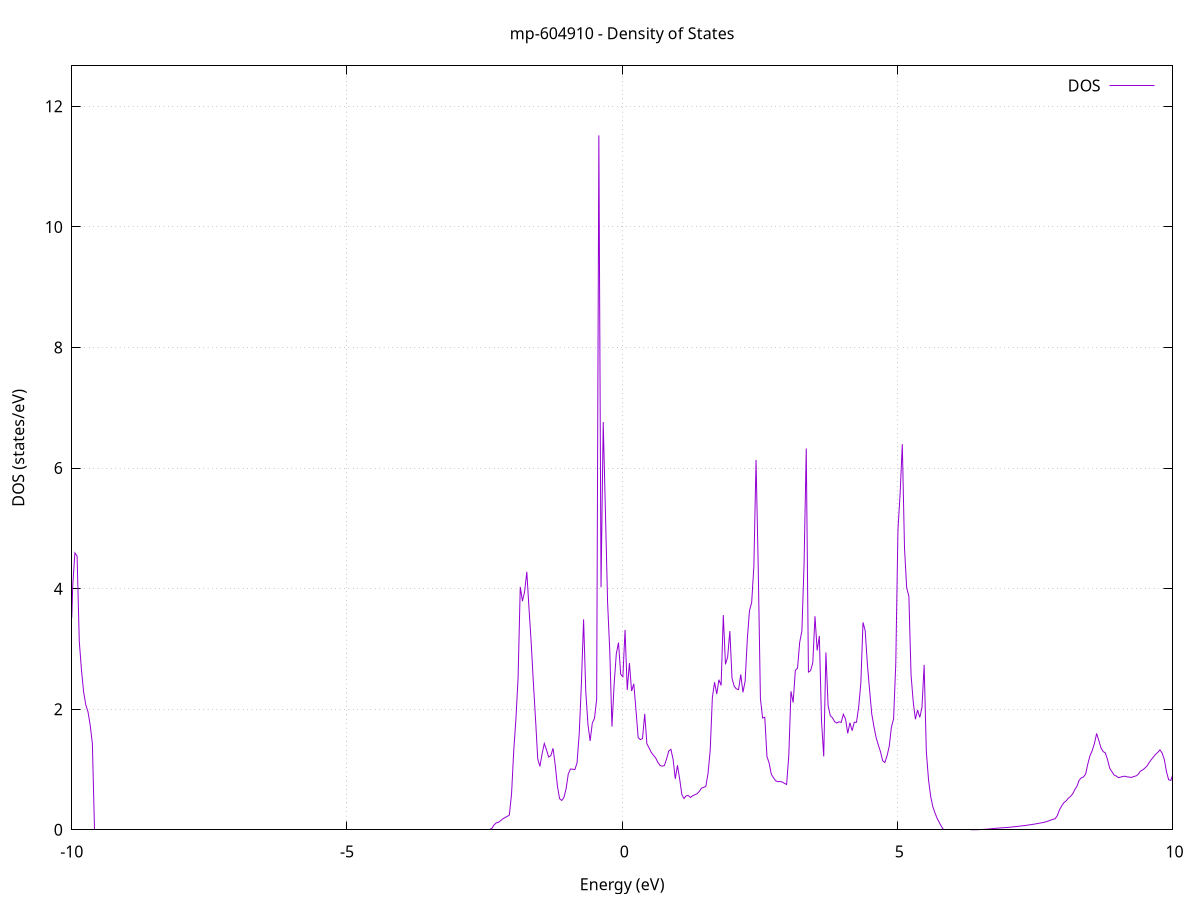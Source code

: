 set title 'mp-604910 - Density of States'
set xlabel 'Energy (eV)'
set ylabel 'DOS (states/eV)'
set grid
set xrange [-10:10]
set yrange [0:12.671]
set xzeroaxis lt -1
set terminal png size 800,600
set output 'mp-604910_dos_gnuplot.png'
plot '-' using 1:2 with lines title 'DOS'
-48.223100 0.000000
-48.183400 0.000000
-48.143800 0.000000
-48.104100 0.000000
-48.064400 0.000000
-48.024800 0.000000
-47.985100 0.000000
-47.945400 0.000000
-47.905800 0.000000
-47.866100 0.000000
-47.826400 0.000000
-47.786800 0.000000
-47.747100 0.000000
-47.707400 0.000000
-47.667800 0.000000
-47.628100 0.000000
-47.588400 0.000000
-47.548700 0.000000
-47.509100 0.000000
-47.469400 0.000000
-47.429700 0.000000
-47.390100 0.000000
-47.350400 0.000000
-47.310700 0.000000
-47.271100 0.000000
-47.231400 0.000000
-47.191700 0.000000
-47.152100 0.000000
-47.112400 0.000000
-47.072700 0.000000
-47.033100 0.000000
-46.993400 0.000000
-46.953700 0.000000
-46.914100 0.000000
-46.874400 0.000000
-46.834700 0.000000
-46.795100 0.000000
-46.755400 0.000000
-46.715700 0.000000
-46.676100 0.000000
-46.636400 0.000000
-46.596700 0.000000
-46.557000 0.000000
-46.517400 0.000000
-46.477700 0.000000
-46.438000 0.000000
-46.398400 0.000000
-46.358700 0.000000
-46.319000 0.000000
-46.279400 0.000000
-46.239700 0.000000
-46.200000 0.000000
-46.160400 0.000000
-46.120700 0.000000
-46.081000 0.000000
-46.041400 0.000000
-46.001700 0.000000
-45.962000 0.000000
-45.922400 0.000000
-45.882700 0.000000
-45.843000 0.000000
-45.803400 0.000000
-45.763700 0.000000
-45.724000 0.000000
-45.684400 0.000000
-45.644700 0.000000
-45.605000 0.000000
-45.565300 0.000000
-45.525700 0.000000
-45.486000 0.000000
-45.446300 0.000000
-45.406700 0.000000
-45.367000 0.000000
-45.327300 0.000000
-45.287700 0.000000
-45.248000 0.000000
-45.208300 0.000000
-45.168700 0.000000
-45.129000 0.000000
-45.089300 0.000000
-45.049700 0.000000
-45.010000 0.000000
-44.970300 0.000000
-44.930700 0.000000
-44.891000 0.000000
-44.851300 0.000000
-44.811700 0.000000
-44.772000 0.000000
-44.732300 0.000000
-44.692600 0.000000
-44.653000 0.000000
-44.613300 7.816900
-44.573600 25.168100
-44.534000 10.571300
-44.494300 9.094300
-44.454600 5.460900
-44.415000 32.040400
-44.375300 46.425600
-44.335600 12.671300
-44.296000 17.387600
-44.256300 0.000000
-44.216600 0.000000
-44.177000 0.000000
-44.137300 0.000000
-44.097600 0.000000
-44.058000 0.000000
-44.018300 0.000000
-43.978600 0.000000
-43.939000 0.000000
-43.899300 0.000000
-43.859600 0.000000
-43.820000 0.000000
-43.780300 0.000000
-43.740600 0.000000
-43.700900 0.000000
-43.661300 0.000000
-43.621600 0.000000
-43.581900 0.000000
-43.542300 0.000000
-43.502600 0.000000
-43.462900 0.000000
-43.423300 0.000000
-43.383600 0.000000
-43.343900 0.000000
-43.304300 0.000000
-43.264600 0.000000
-43.224900 0.000000
-43.185300 0.000000
-43.145600 0.000000
-43.105900 0.000000
-43.066300 0.000000
-43.026600 0.000000
-42.986900 0.000000
-42.947300 0.000000
-42.907600 0.000000
-42.867900 0.000000
-42.828300 0.000000
-42.788600 0.000000
-42.748900 0.000000
-42.709200 0.000000
-42.669600 0.000000
-42.629900 0.000000
-42.590200 0.000000
-42.550600 0.000000
-42.510900 0.000000
-42.471200 0.000000
-42.431600 0.000000
-42.391900 0.000000
-42.352200 0.000000
-42.312600 0.000000
-42.272900 0.000000
-42.233200 0.000000
-42.193600 0.000000
-42.153900 0.000000
-42.114200 0.000000
-42.074600 0.000000
-42.034900 0.000000
-41.995200 0.000000
-41.955600 0.000000
-41.915900 0.000000
-41.876200 0.000000
-41.836600 0.000000
-41.796900 0.000000
-41.757200 0.000000
-41.717500 0.000000
-41.677900 0.000000
-41.638200 0.000000
-41.598500 0.000000
-41.558900 0.000000
-41.519200 0.000000
-41.479500 0.000000
-41.439900 0.000000
-41.400200 0.000000
-41.360500 0.000000
-41.320900 0.000000
-41.281200 0.000000
-41.241500 0.000000
-41.201900 0.000000
-41.162200 0.000000
-41.122500 0.000000
-41.082900 0.000000
-41.043200 0.000000
-41.003500 0.000000
-40.963900 0.000000
-40.924200 0.000000
-40.884500 0.000000
-40.844800 0.000000
-40.805200 0.000000
-40.765500 0.000000
-40.725800 0.000000
-40.686200 0.000000
-40.646500 0.000000
-40.606800 0.000000
-40.567200 0.000000
-40.527500 0.000000
-40.487800 0.000000
-40.448200 0.000000
-40.408500 0.000000
-40.368800 0.000000
-40.329200 0.000000
-40.289500 0.000000
-40.249800 0.000000
-40.210200 0.000000
-40.170500 0.000000
-40.130800 0.000000
-40.091200 0.000000
-40.051500 0.000000
-40.011800 0.000000
-39.972200 0.000000
-39.932500 0.000000
-39.892800 0.000000
-39.853100 0.000000
-39.813500 0.000000
-39.773800 0.000000
-39.734100 0.000000
-39.694500 0.000000
-39.654800 0.000000
-39.615100 0.000000
-39.575500 0.000000
-39.535800 0.000000
-39.496100 0.000000
-39.456500 0.000000
-39.416800 0.000000
-39.377100 0.000000
-39.337500 0.000000
-39.297800 0.000000
-39.258100 0.000000
-39.218500 0.000000
-39.178800 0.000000
-39.139100 0.000000
-39.099500 0.000000
-39.059800 0.000000
-39.020100 0.000000
-38.980500 0.000000
-38.940800 0.000000
-38.901100 0.000000
-38.861400 0.000000
-38.821800 0.000000
-38.782100 0.000000
-38.742400 0.000000
-38.702800 0.000000
-38.663100 0.000000
-38.623400 0.000000
-38.583800 0.000000
-38.544100 0.000000
-38.504400 0.000000
-38.464800 0.000000
-38.425100 0.000000
-38.385400 0.000000
-38.345800 0.000000
-38.306100 0.000000
-38.266400 0.000000
-38.226800 0.000000
-38.187100 0.000000
-38.147400 0.000000
-38.107800 0.000000
-38.068100 0.000000
-38.028400 0.000000
-37.988800 0.000000
-37.949100 0.000000
-37.909400 0.000000
-37.869700 0.000000
-37.830100 0.000000
-37.790400 0.000000
-37.750700 0.000000
-37.711100 0.000000
-37.671400 0.000000
-37.631700 0.000000
-37.592100 0.000000
-37.552400 0.000000
-37.512700 0.000000
-37.473100 0.000000
-37.433400 0.000000
-37.393700 0.000000
-37.354100 0.000000
-37.314400 0.000000
-37.274700 0.000000
-37.235100 0.000000
-37.195400 0.000000
-37.155700 0.000000
-37.116100 0.000000
-37.076400 0.000000
-37.036700 0.000000
-36.997000 0.000000
-36.957400 0.000000
-36.917700 0.000000
-36.878000 0.000000
-36.838400 0.000000
-36.798700 0.000000
-36.759000 0.000000
-36.719400 0.000000
-36.679700 0.000000
-36.640000 0.000000
-36.600400 0.000000
-36.560700 0.000000
-36.521000 0.000000
-36.481400 0.000000
-36.441700 0.000000
-36.402000 0.000000
-36.362400 0.000000
-36.322700 0.000000
-36.283000 0.000000
-36.243400 0.000000
-36.203700 0.000000
-36.164000 0.000000
-36.124400 0.000000
-36.084700 0.000000
-36.045000 0.000000
-36.005300 0.000000
-35.965700 0.000000
-35.926000 0.000000
-35.886300 0.000000
-35.846700 0.000000
-35.807000 0.000000
-35.767300 0.000000
-35.727700 0.000000
-35.688000 0.000000
-35.648300 0.000000
-35.608700 0.000000
-35.569000 0.000000
-35.529300 0.000000
-35.489700 0.000000
-35.450000 0.000000
-35.410300 0.000000
-35.370700 0.000000
-35.331000 0.000000
-35.291300 0.000000
-35.251700 0.000000
-35.212000 0.000000
-35.172300 0.000000
-35.132700 0.000000
-35.093000 0.000000
-35.053300 0.000000
-35.013600 0.000000
-34.974000 0.000000
-34.934300 0.000000
-34.894600 0.000000
-34.855000 0.000000
-34.815300 0.000000
-34.775600 0.000000
-34.736000 0.000000
-34.696300 0.000000
-34.656600 0.000000
-34.617000 0.000000
-34.577300 0.000000
-34.537600 0.000000
-34.498000 0.000000
-34.458300 0.000000
-34.418600 0.000000
-34.379000 0.000000
-34.339300 0.000000
-34.299600 0.000000
-34.260000 0.000000
-34.220300 0.000000
-34.180600 0.000000
-34.141000 0.000000
-34.101300 0.000000
-34.061600 0.000000
-34.021900 0.000000
-33.982300 0.000000
-33.942600 0.000000
-33.902900 0.000000
-33.863300 0.000000
-33.823600 0.000000
-33.783900 0.000000
-33.744300 0.000000
-33.704600 0.000000
-33.664900 0.000000
-33.625300 0.000000
-33.585600 0.000000
-33.545900 0.000000
-33.506300 0.000000
-33.466600 0.000000
-33.426900 0.000000
-33.387300 0.000000
-33.347600 0.000000
-33.307900 0.000000
-33.268300 0.000000
-33.228600 0.000000
-33.188900 0.000000
-33.149300 0.000000
-33.109600 0.000000
-33.069900 0.000000
-33.030200 0.000000
-32.990600 0.000000
-32.950900 0.000000
-32.911200 0.000000
-32.871600 0.000000
-32.831900 0.000000
-32.792200 0.000000
-32.752600 0.000000
-32.712900 0.000000
-32.673200 0.000000
-32.633600 0.000000
-32.593900 0.000000
-32.554200 0.000000
-32.514600 0.000000
-32.474900 0.000000
-32.435200 0.000000
-32.395600 0.000000
-32.355900 0.000000
-32.316200 0.000000
-32.276600 0.000000
-32.236900 0.000000
-32.197200 0.000000
-32.157500 0.000000
-32.117900 0.000000
-32.078200 0.000000
-32.038500 0.000000
-31.998900 0.000000
-31.959200 0.000000
-31.919500 0.000000
-31.879900 0.000000
-31.840200 0.000000
-31.800500 0.000000
-31.760900 0.000000
-31.721200 0.000000
-31.681500 0.000000
-31.641900 0.000000
-31.602200 0.000000
-31.562500 0.000000
-31.522900 0.000000
-31.483200 0.000000
-31.443500 0.000000
-31.403900 0.000000
-31.364200 0.000000
-31.324500 0.000000
-31.284900 0.000000
-31.245200 0.000000
-31.205500 0.000000
-31.165800 0.000000
-31.126200 0.000000
-31.086500 0.000000
-31.046800 0.000000
-31.007200 0.000000
-30.967500 0.000000
-30.927800 0.000000
-30.888200 0.000000
-30.848500 0.000000
-30.808800 0.000000
-30.769200 0.000000
-30.729500 0.000000
-30.689800 0.000000
-30.650200 0.000000
-30.610500 0.000000
-30.570800 0.000000
-30.531200 0.000000
-30.491500 0.000000
-30.451800 0.000000
-30.412200 0.000000
-30.372500 0.000000
-30.332800 0.000000
-30.293200 0.000000
-30.253500 0.000000
-30.213800 0.000000
-30.174100 0.000000
-30.134500 0.000000
-30.094800 0.000000
-30.055100 0.000000
-30.015500 0.000000
-29.975800 0.000000
-29.936100 0.000000
-29.896500 0.000000
-29.856800 0.000000
-29.817100 0.000000
-29.777500 0.000000
-29.737800 0.000000
-29.698100 0.000000
-29.658500 0.000000
-29.618800 0.000000
-29.579100 0.000000
-29.539500 0.000000
-29.499800 0.000000
-29.460100 0.000000
-29.420500 0.000000
-29.380800 0.000000
-29.341100 0.000000
-29.301500 0.000000
-29.261800 0.000000
-29.222100 0.000000
-29.182400 0.000000
-29.142800 0.000000
-29.103100 0.000000
-29.063400 0.000000
-29.023800 0.000000
-28.984100 0.000000
-28.944400 0.000000
-28.904800 0.000000
-28.865100 0.000000
-28.825400 0.000000
-28.785800 0.000000
-28.746100 0.000000
-28.706400 0.000000
-28.666800 0.000000
-28.627100 0.000000
-28.587400 0.000000
-28.547800 0.000000
-28.508100 0.000000
-28.468400 0.000000
-28.428800 0.000000
-28.389100 0.000000
-28.349400 0.000000
-28.309700 0.000000
-28.270100 0.000000
-28.230400 0.000000
-28.190700 0.000000
-28.151100 0.000000
-28.111400 0.000000
-28.071700 0.000000
-28.032100 0.000000
-27.992400 0.000000
-27.952700 0.000000
-27.913100 0.000000
-27.873400 0.000000
-27.833700 0.000000
-27.794100 0.000000
-27.754400 0.000000
-27.714700 0.000000
-27.675100 0.000000
-27.635400 0.000000
-27.595700 0.000000
-27.556100 0.000000
-27.516400 0.000000
-27.476700 0.000000
-27.437100 0.000000
-27.397400 0.000000
-27.357700 0.000000
-27.318000 0.000000
-27.278400 0.000000
-27.238700 0.000000
-27.199000 0.000000
-27.159400 0.000000
-27.119700 0.000000
-27.080000 0.000000
-27.040400 0.000000
-27.000700 0.000000
-26.961000 0.000000
-26.921400 0.000000
-26.881700 0.000000
-26.842000 0.000000
-26.802400 0.000000
-26.762700 0.000000
-26.723000 0.000000
-26.683400 0.000000
-26.643700 0.000000
-26.604000 0.000000
-26.564400 0.000000
-26.524700 0.000000
-26.485000 0.000000
-26.445400 0.000000
-26.405700 0.000000
-26.366000 0.000000
-26.326300 0.000000
-26.286700 0.000000
-26.247000 0.000000
-26.207300 0.000000
-26.167700 0.000000
-26.128000 0.000000
-26.088300 0.000000
-26.048700 0.000000
-26.009000 0.000000
-25.969300 0.000000
-25.929700 0.000000
-25.890000 0.000000
-25.850300 0.000000
-25.810700 0.000000
-25.771000 0.000000
-25.731300 0.000000
-25.691700 0.000000
-25.652000 0.000000
-25.612300 0.000000
-25.572700 0.000000
-25.533000 0.000000
-25.493300 0.000000
-25.453700 0.000000
-25.414000 0.000000
-25.374300 0.000000
-25.334600 0.000000
-25.295000 0.000000
-25.255300 0.000000
-25.215600 0.000000
-25.176000 0.000000
-25.136300 0.000000
-25.096600 0.000000
-25.057000 0.000000
-25.017300 0.000000
-24.977600 0.000000
-24.938000 0.000000
-24.898300 0.000000
-24.858600 0.000000
-24.819000 0.000000
-24.779300 0.000000
-24.739600 0.000000
-24.700000 0.000000
-24.660300 0.000000
-24.620600 0.000000
-24.581000 0.000000
-24.541300 0.000000
-24.501600 0.000000
-24.461900 0.000000
-24.422300 0.000000
-24.382600 0.000000
-24.342900 0.000000
-24.303300 0.000000
-24.263600 0.000000
-24.223900 0.000000
-24.184300 0.000000
-24.144600 0.000000
-24.104900 0.000000
-24.065300 0.000000
-24.025600 0.000000
-23.985900 0.000000
-23.946300 0.000000
-23.906600 0.000000
-23.866900 0.000000
-23.827300 0.000000
-23.787600 0.000000
-23.747900 0.000000
-23.708300 0.000000
-23.668600 0.000000
-23.628900 0.000000
-23.589300 0.000000
-23.549600 0.000000
-23.509900 0.000000
-23.470200 0.000000
-23.430600 0.000000
-23.390900 0.000000
-23.351200 0.000000
-23.311600 0.000000
-23.271900 0.000000
-23.232200 0.000000
-23.192600 0.000000
-23.152900 0.000000
-23.113200 0.000000
-23.073600 0.000000
-23.033900 0.000000
-22.994200 0.000000
-22.954600 0.000000
-22.914900 0.000000
-22.875200 0.000000
-22.835600 0.000000
-22.795900 0.000000
-22.756200 0.000000
-22.716600 0.000000
-22.676900 0.000000
-22.637200 0.000000
-22.597600 0.000000
-22.557900 0.000000
-22.518200 0.000000
-22.478500 0.000000
-22.438900 0.000000
-22.399200 0.000000
-22.359500 0.000000
-22.319900 0.000000
-22.280200 0.000000
-22.240500 0.000000
-22.200900 0.000000
-22.161200 0.000000
-22.121500 0.000000
-22.081900 0.000000
-22.042200 0.000000
-22.002500 0.000000
-21.962900 0.000000
-21.923200 0.000000
-21.883500 0.000000
-21.843900 0.000000
-21.804200 0.000000
-21.764500 0.000000
-21.724900 0.000000
-21.685200 0.000000
-21.645500 0.000000
-21.605900 0.000000
-21.566200 0.000000
-21.526500 0.000000
-21.486800 0.000000
-21.447200 0.000000
-21.407500 0.000000
-21.367800 0.000000
-21.328200 0.000000
-21.288500 0.000000
-21.248800 0.000000
-21.209200 0.000000
-21.169500 0.000000
-21.129800 0.000000
-21.090200 0.000000
-21.050500 0.000000
-21.010800 0.000000
-20.971200 0.000000
-20.931500 0.000000
-20.891800 0.000000
-20.852200 0.000000
-20.812500 0.000000
-20.772800 0.000000
-20.733200 0.000000
-20.693500 0.000000
-20.653800 0.000000
-20.614100 0.000000
-20.574500 0.000000
-20.534800 0.000000
-20.495100 0.000000
-20.455500 0.000000
-20.415800 0.000000
-20.376100 0.000000
-20.336500 0.000000
-20.296800 0.000000
-20.257100 0.000000
-20.217500 0.000000
-20.177800 0.000000
-20.138100 0.000000
-20.098500 0.000000
-20.058800 0.000000
-20.019100 0.000000
-19.979500 0.000000
-19.939800 0.000000
-19.900100 0.000000
-19.860500 0.000000
-19.820800 0.000000
-19.781100 0.000000
-19.741500 0.000000
-19.701800 0.000000
-19.662100 0.000000
-19.622400 0.000000
-19.582800 0.000000
-19.543100 0.000000
-19.503400 0.000000
-19.463800 0.000000
-19.424100 0.000000
-19.384400 0.000000
-19.344800 0.000000
-19.305100 0.000000
-19.265400 0.000000
-19.225800 0.000000
-19.186100 0.000000
-19.146400 0.000000
-19.106800 0.000000
-19.067100 0.000000
-19.027400 0.000000
-18.987800 0.000000
-18.948100 0.000000
-18.908400 0.000000
-18.868800 0.000000
-18.829100 0.000000
-18.789400 0.000000
-18.749800 0.000000
-18.710100 0.000000
-18.670400 0.000000
-18.630700 0.000000
-18.591100 0.000000
-18.551400 0.000000
-18.511700 0.000000
-18.472100 0.000000
-18.432400 0.000000
-18.392700 0.000000
-18.353100 0.000000
-18.313400 0.000000
-18.273700 0.000000
-18.234100 0.000000
-18.194400 0.000000
-18.154700 0.000000
-18.115100 0.000000
-18.075400 0.000000
-18.035700 0.000000
-17.996100 0.000000
-17.956400 0.000000
-17.916700 0.000000
-17.877100 0.000000
-17.837400 0.000000
-17.797700 0.000000
-17.758100 0.000000
-17.718400 0.000000
-17.678700 0.000000
-17.639000 0.000000
-17.599400 0.000000
-17.559700 0.000000
-17.520000 0.000000
-17.480400 0.000000
-17.440700 0.000000
-17.401000 0.000000
-17.361400 0.000000
-17.321700 0.000000
-17.282000 0.000000
-17.242400 0.000000
-17.202700 0.000000
-17.163000 0.000000
-17.123400 0.000000
-17.083700 0.000000
-17.044000 0.000000
-17.004400 0.000000
-16.964700 0.000000
-16.925000 0.000000
-16.885400 0.000000
-16.845700 0.000000
-16.806000 0.000000
-16.766400 0.000000
-16.726700 0.000000
-16.687000 0.000000
-16.647300 0.000000
-16.607700 0.000000
-16.568000 0.000000
-16.528300 0.000000
-16.488700 0.000000
-16.449000 0.000000
-16.409300 0.000000
-16.369700 0.000000
-16.330000 0.000000
-16.290300 0.000000
-16.250700 0.000000
-16.211000 0.000000
-16.171300 0.000000
-16.131700 0.000000
-16.092000 0.000000
-16.052300 0.000000
-16.012700 0.000000
-15.973000 0.000000
-15.933300 0.000000
-15.893700 0.000000
-15.854000 0.000000
-15.814300 0.000000
-15.774600 0.000000
-15.735000 0.000000
-15.695300 0.000000
-15.655600 0.000000
-15.616000 0.000000
-15.576300 0.000000
-15.536600 0.000000
-15.497000 0.000000
-15.457300 0.000000
-15.417600 0.000000
-15.378000 0.000000
-15.338300 0.000000
-15.298600 0.000000
-15.259000 0.000000
-15.219300 0.000000
-15.179600 0.000000
-15.140000 0.000000
-15.100300 0.000000
-15.060600 0.000000
-15.021000 0.000000
-14.981300 0.000000
-14.941600 0.000000
-14.902000 0.000000
-14.862300 0.000000
-14.822600 0.000000
-14.782900 0.000000
-14.743300 0.000000
-14.703600 0.000000
-14.663900 0.000000
-14.624300 0.000000
-14.584600 0.000000
-14.544900 0.000000
-14.505300 0.000000
-14.465600 0.000000
-14.425900 0.000000
-14.386300 0.000000
-14.346600 0.000000
-14.306900 0.000000
-14.267300 0.000000
-14.227600 0.000000
-14.187900 0.000000
-14.148300 0.000000
-14.108600 0.000000
-14.068900 0.000000
-14.029300 0.000000
-13.989600 0.000000
-13.949900 0.000000
-13.910300 0.000000
-13.870600 0.000000
-13.830900 0.000000
-13.791200 0.000000
-13.751600 0.000000
-13.711900 0.000000
-13.672200 0.000000
-13.632600 0.000000
-13.592900 0.000000
-13.553200 0.000000
-13.513600 0.000000
-13.473900 0.000000
-13.434200 0.000000
-13.394600 0.000000
-13.354900 0.000000
-13.315200 0.000000
-13.275600 0.000000
-13.235900 0.000000
-13.196200 0.000000
-13.156600 0.000000
-13.116900 0.000000
-13.077200 0.000000
-13.037600 0.000000
-12.997900 0.000000
-12.958200 0.000000
-12.918600 0.000000
-12.878900 0.000000
-12.839200 0.000000
-12.799500 0.000000
-12.759900 0.000000
-12.720200 0.000000
-12.680500 0.000000
-12.640900 0.000000
-12.601200 0.000000
-12.561500 0.000000
-12.521900 0.000000
-12.482200 0.000000
-12.442500 0.000000
-12.402900 0.000000
-12.363200 0.000000
-12.323500 0.000000
-12.283900 0.000000
-12.244200 0.000000
-12.204500 0.000000
-12.164900 0.000000
-12.125200 0.000000
-12.085500 0.000000
-12.045900 0.000000
-12.006200 0.000000
-11.966500 0.000000
-11.926800 0.000000
-11.887200 0.000000
-11.847500 0.000000
-11.807800 0.000000
-11.768200 0.000000
-11.728500 0.000000
-11.688800 0.000000
-11.649200 0.000000
-11.609500 0.000000
-11.569800 0.000000
-11.530200 0.000000
-11.490500 0.000000
-11.450800 0.000000
-11.411200 0.000000
-11.371500 0.000000
-11.331800 0.000000
-11.292200 0.000000
-11.252500 0.000000
-11.212800 0.000000
-11.173200 0.000000
-11.133500 0.000000
-11.093800 0.000000
-11.054200 0.000000
-11.014500 0.000000
-10.974800 0.000000
-10.935100 0.000000
-10.895500 0.027500
-10.855800 0.218700
-10.816100 0.286400
-10.776500 0.404900
-10.736800 0.518600
-10.697100 0.607600
-10.657500 0.623100
-10.617800 0.653900
-10.578100 0.657700
-10.538500 0.682000
-10.498800 0.705300
-10.459100 0.727700
-10.419500 0.758600
-10.379800 0.790000
-10.340100 0.826600
-10.300500 0.867100
-10.260800 0.908500
-10.221100 1.173600
-10.181500 1.378000
-10.141800 1.646000
-10.102100 1.937000
-10.062500 2.840000
-10.022800 2.806500
-9.983100 4.043200
-9.943400 4.593300
-9.903800 4.539300
-9.864100 3.127600
-9.824400 2.650800
-9.784800 2.287500
-9.745100 2.067600
-9.705400 1.956100
-9.665800 1.735200
-9.626100 1.428700
-9.586400 0.000000
-9.546800 0.000000
-9.507100 0.000000
-9.467400 0.000000
-9.427800 0.000000
-9.388100 0.000000
-9.348400 0.000000
-9.308800 0.000000
-9.269100 0.000000
-9.229400 0.000000
-9.189800 0.000000
-9.150100 0.000000
-9.110400 0.000000
-9.070800 0.000000
-9.031100 0.000000
-8.991400 0.000000
-8.951700 0.000000
-8.912100 0.000000
-8.872400 0.000000
-8.832700 0.000000
-8.793100 0.000000
-8.753400 0.000000
-8.713700 0.000000
-8.674100 0.000000
-8.634400 0.000000
-8.594700 0.000000
-8.555100 0.000000
-8.515400 0.000000
-8.475700 0.000000
-8.436100 0.000000
-8.396400 0.000000
-8.356700 0.000000
-8.317100 0.000000
-8.277400 0.000000
-8.237700 0.000000
-8.198100 0.000000
-8.158400 0.000000
-8.118700 0.000000
-8.079000 0.000000
-8.039400 0.000000
-7.999700 0.000000
-7.960000 0.000000
-7.920400 0.000000
-7.880700 0.000000
-7.841000 0.000000
-7.801400 0.000000
-7.761700 0.000000
-7.722000 0.000000
-7.682400 0.000000
-7.642700 0.000000
-7.603000 0.000000
-7.563400 0.000000
-7.523700 0.000000
-7.484000 0.000000
-7.444400 0.000000
-7.404700 0.000000
-7.365000 0.000000
-7.325400 0.000000
-7.285700 0.000000
-7.246000 0.000000
-7.206400 0.000000
-7.166700 0.000000
-7.127000 0.000000
-7.087300 0.000000
-7.047700 0.000000
-7.008000 0.000000
-6.968300 0.000000
-6.928700 0.000000
-6.889000 0.000000
-6.849300 0.000000
-6.809700 0.000000
-6.770000 0.000000
-6.730300 0.000000
-6.690700 0.000000
-6.651000 0.000000
-6.611300 0.000000
-6.571700 0.000000
-6.532000 0.000000
-6.492300 0.000000
-6.452700 0.000000
-6.413000 0.000000
-6.373300 0.000000
-6.333700 0.000000
-6.294000 0.000000
-6.254300 0.000000
-6.214700 0.000000
-6.175000 0.000000
-6.135300 0.000000
-6.095600 0.000000
-6.056000 0.000000
-6.016300 0.000000
-5.976600 0.000000
-5.937000 0.000000
-5.897300 0.000000
-5.857600 0.000000
-5.818000 0.000000
-5.778300 0.000000
-5.738600 0.000000
-5.699000 0.000000
-5.659300 0.000000
-5.619600 0.000000
-5.580000 0.000000
-5.540300 0.000000
-5.500600 0.000000
-5.461000 0.000000
-5.421300 0.000000
-5.381600 0.000000
-5.342000 0.000000
-5.302300 0.000000
-5.262600 0.000000
-5.223000 0.000000
-5.183300 0.000000
-5.143600 0.000000
-5.103900 0.000000
-5.064300 0.000000
-5.024600 0.000000
-4.984900 0.000000
-4.945300 0.000000
-4.905600 0.000000
-4.865900 0.000000
-4.826300 0.000000
-4.786600 0.000000
-4.746900 0.000000
-4.707300 0.000000
-4.667600 0.000000
-4.627900 0.000000
-4.588300 0.000000
-4.548600 0.000000
-4.508900 0.000000
-4.469300 0.000000
-4.429600 0.000000
-4.389900 0.000000
-4.350300 0.000000
-4.310600 0.000000
-4.270900 0.000000
-4.231300 0.000000
-4.191600 0.000000
-4.151900 0.000000
-4.112200 0.000000
-4.072600 0.000000
-4.032900 0.000000
-3.993200 0.000000
-3.953600 0.000000
-3.913900 0.000000
-3.874200 0.000000
-3.834600 0.000000
-3.794900 0.000000
-3.755200 0.000000
-3.715600 0.000000
-3.675900 0.000000
-3.636200 0.000000
-3.596600 0.000000
-3.556900 0.000000
-3.517200 0.000000
-3.477600 0.000000
-3.437900 0.000000
-3.398200 0.000000
-3.358600 0.000000
-3.318900 0.000000
-3.279200 0.000000
-3.239500 0.000000
-3.199900 0.000000
-3.160200 0.000000
-3.120500 0.000000
-3.080900 0.000000
-3.041200 0.000000
-3.001500 0.000000
-2.961900 0.000000
-2.922200 0.000000
-2.882500 0.000000
-2.842900 0.000000
-2.803200 0.000000
-2.763500 0.000000
-2.723900 0.000000
-2.684200 0.000000
-2.644500 0.000000
-2.604900 0.000000
-2.565200 0.000000
-2.525500 0.000000
-2.485900 0.000000
-2.446200 0.000000
-2.406500 0.000000
-2.366900 0.023300
-2.327200 0.081000
-2.287500 0.113900
-2.247800 0.124200
-2.208200 0.150600
-2.168500 0.181500
-2.128800 0.202800
-2.089200 0.220800
-2.049500 0.244700
-2.009800 0.592900
-1.970200 1.302800
-1.930500 1.833900
-1.890800 2.520300
-1.851200 4.028400
-1.811500 3.792500
-1.771800 3.950900
-1.732200 4.278100
-1.692500 3.671000
-1.652800 3.108800
-1.613200 2.441300
-1.573500 1.831400
-1.533800 1.176000
-1.494200 1.051100
-1.454500 1.259600
-1.414800 1.431200
-1.375200 1.326000
-1.335500 1.206000
-1.295800 1.229500
-1.256100 1.351200
-1.216500 1.082400
-1.176800 0.730700
-1.137100 0.517400
-1.097500 0.485900
-1.057800 0.534900
-1.018100 0.682300
-0.978500 0.927200
-0.938800 1.007500
-0.899100 1.005600
-0.859500 0.997300
-0.819800 1.109400
-0.780100 1.589100
-0.740500 2.417500
-0.700800 3.489300
-0.661100 2.297100
-0.621500 1.748500
-0.581800 1.472600
-0.542100 1.769700
-0.502500 1.846100
-0.462800 2.167100
-0.423100 11.518900
-0.383500 4.022200
-0.343800 6.763200
-0.304100 5.282700
-0.264400 3.772100
-0.224800 2.964400
-0.185100 1.711000
-0.145400 2.417700
-0.105800 2.919900
-0.066100 3.104600
-0.026400 2.578700
0.013200 2.538400
0.052900 3.316400
0.092600 2.320400
0.132200 2.764700
0.171900 2.300100
0.211600 2.421100
0.251200 1.989100
0.290900 1.528400
0.330600 1.495500
0.370200 1.514100
0.409900 1.922500
0.449600 1.425400
0.489200 1.358200
0.528900 1.284300
0.568600 1.237300
0.608300 1.192100
0.647900 1.120300
0.687600 1.067500
0.727300 1.055400
0.766900 1.065000
0.806600 1.172900
0.846300 1.305900
0.885900 1.334600
0.925600 1.169800
0.965300 0.845200
1.004900 1.070300
1.044600 0.845600
1.084300 0.586400
1.123900 0.518300
1.163600 0.563300
1.203300 0.567100
1.242900 0.535600
1.282600 0.565400
1.322300 0.581500
1.361900 0.597700
1.401600 0.635800
1.441300 0.690100
1.480900 0.703500
1.520600 0.718700
1.560300 0.934100
1.600000 1.319000
1.639600 2.197000
1.679300 2.447700
1.719000 2.250000
1.758600 2.489300
1.798300 2.393800
1.838000 3.560700
1.877600 2.744100
1.917300 2.867200
1.957000 3.295900
1.996600 2.513300
2.036300 2.379800
2.076000 2.336100
2.115600 2.326500
2.155300 2.575900
2.195000 2.280400
2.234600 2.462900
2.274300 3.161200
2.314000 3.637800
2.353600 3.769800
2.393300 4.367800
2.433000 6.134900
2.472600 4.341500
2.512300 2.179000
2.552000 1.853700
2.591700 1.866600
2.631300 1.214600
2.671000 1.106300
2.710700 0.918700
2.750300 0.862700
2.790000 0.812400
2.829700 0.797100
2.869300 0.801100
2.909000 0.792700
2.948700 0.770300
2.988300 0.752200
3.028000 1.230100
3.067700 2.296700
3.107300 2.110400
3.147000 2.645100
3.186700 2.679800
3.226300 3.112000
3.266000 3.296300
3.305700 4.416000
3.345300 6.324200
3.385000 2.615800
3.424700 2.639600
3.464300 2.772300
3.504000 3.541800
3.543700 2.974300
3.583400 3.213300
3.623000 1.794800
3.662700 1.216400
3.702400 2.940500
3.742000 2.061900
3.781700 1.893600
3.821400 1.858600
3.861000 1.792400
3.900700 1.770100
3.940400 1.790700
3.980000 1.781000
4.019700 1.916000
4.059400 1.837100
4.099000 1.598900
4.138700 1.776200
4.178400 1.643600
4.218000 1.784100
4.257700 1.782400
4.297400 2.031100
4.337000 2.432600
4.376700 3.439500
4.416400 3.302100
4.456100 2.745000
4.495700 2.318800
4.535400 1.922000
4.575100 1.711600
4.614700 1.529800
4.654400 1.406000
4.694100 1.294500
4.733700 1.145900
4.773400 1.115500
4.813100 1.225800
4.852700 1.382400
4.892400 1.701100
4.932100 1.838800
4.971700 2.749000
5.011400 4.971500
5.051100 5.580200
5.090700 6.395800
5.130400 4.674200
5.170100 4.013000
5.209700 3.876500
5.249400 2.569400
5.289100 2.120700
5.328700 1.833900
5.368400 1.987600
5.408100 1.864000
5.447800 2.027200
5.487400 2.734600
5.527100 1.297000
5.566800 0.831900
5.606400 0.548800
5.646100 0.380600
5.685800 0.275000
5.725400 0.185700
5.765100 0.115100
5.804800 0.049900
5.844400 0.000000
5.884100 0.000000
5.923800 0.000000
5.963400 0.000000
6.003100 0.000000
6.042800 0.000000
6.082400 0.000000
6.122100 0.000000
6.161800 0.000000
6.201400 0.000000
6.241100 0.000000
6.280800 0.000000
6.320400 0.000000
6.360100 0.000100
6.399800 0.000600
6.439500 0.001400
6.479100 0.002500
6.518800 0.004100
6.558500 0.005900
6.598100 0.008200
6.637800 0.010900
6.677500 0.014000
6.717100 0.017800
6.756800 0.021600
6.796500 0.025100
6.836100 0.028200
6.875800 0.031000
6.915500 0.033500
6.955100 0.036100
6.994800 0.038900
7.034500 0.041900
7.074100 0.045200
7.113800 0.048900
7.153500 0.052900
7.193100 0.057200
7.232800 0.061600
7.272500 0.066000
7.312100 0.070300
7.351800 0.074700
7.391500 0.080000
7.431200 0.085600
7.470800 0.091400
7.510500 0.097400
7.550200 0.103800
7.589800 0.110400
7.629500 0.117000
7.669200 0.123900
7.708800 0.135000
7.748500 0.147200
7.788200 0.159900
7.827800 0.173000
7.867500 0.182200
7.907200 0.235400
7.946800 0.331400
7.986500 0.395800
8.026200 0.450200
8.065800 0.476900
8.105500 0.522600
8.145200 0.551600
8.184800 0.594000
8.224500 0.664100
8.264200 0.724700
8.303900 0.821400
8.343500 0.861600
8.383200 0.876700
8.422900 0.927800
8.462500 1.096100
8.502200 1.232700
8.541900 1.314200
8.581500 1.429900
8.621200 1.597200
8.660900 1.481700
8.700500 1.359100
8.740200 1.296700
8.779900 1.275900
8.819500 1.163900
8.859200 1.021000
8.898900 0.964500
8.938500 0.908200
8.978200 0.891300
9.017900 0.864700
9.057500 0.874100
9.097200 0.884600
9.136900 0.888200
9.176500 0.878000
9.216200 0.873400
9.255900 0.868700
9.295600 0.883000
9.335200 0.892400
9.374900 0.917900
9.414600 0.970400
9.454200 0.990200
9.493900 1.019700
9.533600 1.053600
9.573200 1.110800
9.612900 1.162700
9.652600 1.205800
9.692200 1.251700
9.731900 1.283000
9.771600 1.324500
9.811200 1.273100
9.850900 1.168500
9.890600 0.963800
9.930200 0.829800
9.969900 0.818900
10.009600 0.929600
10.049200 0.866900
10.088900 0.883600
10.128600 0.986100
10.168200 1.063900
10.207900 1.080100
10.247600 1.140300
10.287300 1.259800
10.326900 1.575900
10.366600 2.013100
10.406300 1.528900
10.445900 1.473000
10.485600 1.467000
10.525300 1.462600
10.564900 1.497500
10.604600 1.328600
10.644300 1.281500
10.683900 1.259200
10.723600 1.273500
10.763300 1.221100
10.802900 1.151900
10.842600 1.070500
10.882300 1.179400
10.921900 1.329300
10.961600 1.615200
11.001300 2.063300
11.040900 2.116100
11.080600 2.170200
11.120300 2.046900
11.159900 1.808200
11.199600 1.427700
11.239300 1.291100
11.279000 1.171200
11.318600 1.078000
11.358300 0.992600
11.398000 0.933300
11.437600 0.927300
11.477300 1.018600
11.517000 1.122600
11.556600 1.201200
11.596300 1.236500
11.636000 1.288400
11.675600 1.341900
11.715300 1.406500
11.755000 1.406200
11.794600 1.490400
11.834300 1.594500
11.874000 1.690300
11.913600 1.742400
11.953300 1.807400
11.993000 1.965700
12.032600 1.725500
12.072300 1.701900
12.112000 1.740200
12.151600 1.707700
12.191300 1.589600
12.231000 1.582200
12.270700 1.628600
12.310300 1.670100
12.350000 1.530700
12.389700 1.279400
12.429300 1.119200
12.469000 1.035000
12.508700 0.956400
12.548300 0.933900
12.588000 0.928500
12.627700 1.015400
12.667300 1.118300
12.707000 1.151100
12.746700 1.188600
12.786300 1.173500
12.826000 1.218700
12.865700 1.278500
12.905300 1.329000
12.945000 1.326300
12.984700 1.294800
13.024300 1.289700
13.064000 1.266500
13.103700 1.260800
13.143400 1.254900
13.183000 1.253900
13.222700 1.256300
13.262400 1.247400
13.302000 1.206500
13.341700 1.236200
13.381400 1.381000
13.421000 1.474300
13.460700 1.290200
13.500400 1.405900
13.540000 1.535900
13.579700 1.707400
13.619400 2.034100
13.659000 1.948900
13.698700 1.718600
13.738400 1.503900
13.778000 1.372300
13.817700 1.313900
13.857400 1.264600
13.897000 1.221400
13.936700 1.226500
13.976400 1.134600
14.016000 1.145400
14.055700 1.098800
14.095400 1.011600
14.135100 0.886100
14.174700 0.771300
14.214400 0.703500
14.254100 0.727900
14.293700 0.676500
14.333400 0.689100
14.373100 0.702500
14.412700 0.669600
14.452400 0.672700
14.492100 0.693300
14.531700 0.741400
14.571400 0.760200
14.611100 0.780000
14.650700 0.798900
14.690400 0.815900
14.730100 0.850100
14.769700 0.835400
14.809400 0.859500
14.849100 0.894500
14.888700 0.914100
14.928400 0.878300
14.968100 0.870100
15.007700 0.890200
15.047400 0.917900
15.087100 0.947600
15.126800 1.011400
15.166400 1.106100
15.206100 1.167200
15.245800 1.205700
15.285400 1.238100
15.325100 1.251300
15.364800 1.250600
15.404400 1.219900
15.444100 1.221400
15.483800 1.247600
15.523400 1.272200
15.563100 1.298100
15.602800 1.305000
15.642400 1.330100
15.682100 1.440300
15.721800 1.443500
15.761400 1.416200
15.801100 1.374400
15.840800 1.323000
15.880400 1.308800
15.920100 1.246700
15.959800 1.108300
15.999400 1.150400
16.039100 1.207700
16.078800 1.204300
16.118500 1.174800
16.158100 1.146000
16.197800 1.152700
16.237500 1.169600
16.277100 1.201500
16.316800 1.302600
16.356500 1.356100
16.396100 1.342300
16.435800 1.322700
16.475500 1.315900
16.515100 1.246000
16.554800 1.220300
16.594500 1.251700
16.634100 1.328800
16.673800 1.354200
16.713500 1.403800
16.753100 1.387500
16.792800 1.319900
16.832500 1.283900
16.872100 1.328900
16.911800 1.392800
16.951500 1.428100
16.991200 1.555400
17.030800 1.601100
17.070500 1.653800
17.110200 1.767300
17.149800 1.711800
17.189500 1.729100
17.229200 1.711300
17.268800 1.708500
17.308500 1.751600
17.348200 1.581000
17.387800 1.374300
17.427500 1.254200
17.467200 1.132500
17.506800 1.075300
17.546500 1.014600
17.586200 1.025600
17.625800 0.972900
17.665500 0.934900
17.705200 0.890500
17.744800 0.907600
17.784500 0.963500
17.824200 1.044000
17.863800 1.143400
17.903500 1.306800
17.943200 1.351600
17.982900 1.355400
18.022500 1.416600
18.062200 1.513900
18.101900 1.633100
18.141500 1.583300
18.181200 1.554800
18.220900 1.545200
18.260500 1.539500
18.300200 1.514400
18.339900 1.497500
18.379500 1.477600
18.419200 1.470600
18.458900 1.481000
18.498500 1.485400
18.538200 1.512400
18.577900 1.490400
18.617500 1.471800
18.657200 1.361800
18.696900 1.358400
18.736500 1.319700
18.776200 1.250600
18.815900 1.209300
18.855500 1.208800
18.895200 1.209300
18.934900 1.248100
18.974600 1.280400
19.014200 1.347300
19.053900 1.251200
19.093600 1.228200
19.133200 1.188100
19.172900 1.092300
19.212600 1.060100
19.252200 1.077100
19.291900 1.016900
19.331600 1.000400
19.371200 1.014000
19.410900 1.024200
19.450600 1.119900
19.490200 1.371700
19.529900 1.416600
19.569600 1.465900
19.609200 1.308400
19.648900 1.227400
19.688600 1.154500
19.728200 1.099900
19.767900 1.098500
19.807600 1.272600
19.847200 1.344500
19.886900 1.437500
19.926600 1.471700
19.966300 1.458400
20.005900 1.458300
20.045600 1.427000
20.085300 1.384100
20.124900 1.346300
20.164600 1.325300
20.204300 1.318100
20.243900 1.296200
20.283600 1.270300
20.323300 1.299100
20.362900 1.297000
20.402600 1.298100
20.442300 1.310300
20.481900 1.476600
20.521600 1.464500
20.561300 1.424900
20.600900 1.349000
20.640600 1.328500
20.680300 1.391300
20.719900 1.259600
20.759600 1.208500
20.799300 1.263300
20.839000 1.317200
20.878600 1.394000
20.918300 1.440900
20.958000 1.547400
20.997600 1.511500
21.037300 1.471100
21.077000 1.460500
21.116600 1.468700
21.156300 1.476300
21.196000 1.453500
21.235600 1.379100
21.275300 1.330100
21.315000 1.351700
21.354600 1.655900
21.394300 1.444900
21.434000 1.508500
21.473600 1.536700
21.513300 1.666600
21.553000 1.775000
21.592600 1.707100
21.632300 1.720900
21.672000 1.717400
21.711600 1.731900
21.751300 1.693900
21.791000 1.645100
21.830700 1.579300
21.870300 1.434300
21.910000 1.384900
21.949700 1.364800
21.989300 1.347800
22.029000 1.343700
22.068700 1.368300
22.108300 1.300700
22.148000 1.338400
22.187700 1.377500
22.227300 1.394800
22.267000 1.370300
22.306700 1.438400
22.346300 1.378400
22.386000 1.374200
22.425700 1.424900
22.465300 1.475200
22.505000 1.508700
22.544700 1.475500
22.584300 1.395900
22.624000 1.417600
22.663700 1.416400
22.703300 1.443700
22.743000 1.510500
22.782700 1.572500
22.822400 1.550400
22.862000 1.542300
22.901700 1.585300
22.941400 1.550500
22.981000 1.536900
23.020700 1.536400
23.060400 1.539500
23.100000 1.559100
23.139700 1.593700
23.179400 1.637200
23.219000 1.651400
23.258700 1.650900
23.298400 1.627200
23.338000 1.621000
23.377700 1.625700
23.417400 1.679200
23.457000 1.762000
23.496700 1.755800
23.536400 1.724600
23.576000 1.674400
23.615700 1.669400
23.655400 1.664000
23.695000 1.667100
23.734700 1.730400
23.774400 1.747100
23.814100 1.770800
23.853700 1.744200
23.893400 1.717900
23.933100 1.663900
23.972700 1.738400
24.012400 1.785800
24.052100 1.648200
24.091700 1.576800
24.131400 1.502800
24.171100 1.462400
24.210700 1.459500
24.250400 1.514700
24.290100 1.478600
24.329700 1.434300
24.369400 1.329500
24.409100 1.288400
24.448700 1.196900
24.488400 1.244300
24.528100 1.341200
24.567700 1.383500
24.607400 1.468200
24.647100 1.503400
24.686800 1.442900
24.726400 1.465300
24.766100 1.369400
24.805800 1.273000
24.845400 1.244700
24.885100 1.151700
24.924800 1.191700
24.964400 1.188800
25.004100 1.134000
25.043800 1.098000
25.083400 1.124400
25.123100 1.147000
25.162800 1.157000
25.202400 1.183200
25.242100 1.210900
25.281800 1.236000
25.321400 1.272700
25.361100 1.277300
25.400800 1.261700
25.440400 1.307000
25.480100 1.268200
25.519800 1.445500
25.559400 1.339100
25.599100 1.330600
25.638800 1.332900
25.678500 1.268300
25.718100 1.253100
25.757800 1.240300
25.797500 1.231100
25.837100 1.220000
25.876800 1.209600
25.916500 1.261900
25.956100 1.190900
25.995800 1.196900
26.035500 1.154900
26.075100 1.108600
26.114800 1.039500
26.154500 0.962700
26.194100 0.855200
26.233800 0.744800
26.273500 0.652200
26.313100 0.592400
26.352800 0.486900
26.392500 0.401100
26.432100 0.340200
26.471800 0.285800
26.511500 0.249300
26.551100 0.217500
26.590800 0.188800
26.630500 0.163500
26.670200 0.128600
26.709800 0.115600
26.749500 0.103200
26.789200 0.090400
26.828800 0.075700
26.868500 0.059600
26.908200 0.055100
26.947800 0.050800
26.987500 0.046800
27.027200 0.042900
27.066800 0.039200
27.106500 0.035100
27.146200 0.031200
27.185800 0.031100
27.225500 0.027300
27.265200 0.023800
27.304800 0.020500
27.344500 0.017300
27.384200 0.014400
27.423800 0.013000
27.463500 0.047600
27.503200 0.000000
27.542800 0.000000
27.582500 0.000000
27.622200 0.000000
27.661900 0.000000
27.701500 0.000000
27.741200 0.000000
27.780900 0.000000
27.820500 0.000000
27.860200 0.000000
27.899900 0.000000
27.939500 0.000000
27.979200 0.000000
28.018900 0.000000
28.058500 0.000000
28.098200 0.000000
28.137900 0.000000
28.177500 0.000000
28.217200 0.000000
28.256900 0.000000
28.296500 0.000000
28.336200 0.000000
28.375900 0.000000
28.415500 0.000000
28.455200 0.000000
28.494900 0.000000
28.534500 0.000000
28.574200 0.000000
28.613900 0.000000
28.653600 0.000000
28.693200 0.000000
28.732900 0.000000
28.772600 0.000000
28.812200 0.000000
28.851900 0.000000
28.891600 0.000000
28.931200 0.000000
28.970900 0.000000
29.010600 0.000000
29.050200 0.000000
29.089900 0.000000
29.129600 0.000000
29.169200 0.000000
29.208900 0.000000
29.248600 0.000000
29.288200 0.000000
29.327900 0.000000
29.367600 0.000000
29.407200 0.000000
29.446900 0.000000
29.486600 0.000000
29.526300 0.000000
29.565900 0.000000
29.605600 0.000000
29.645300 0.000000
29.684900 0.000000
29.724600 0.000000
29.764300 0.000000
29.803900 0.000000
29.843600 0.000000
29.883300 0.000000
29.922900 0.000000
29.962600 0.000000
30.002300 0.000000
30.041900 0.000000
30.081600 0.000000
30.121300 0.000000
30.160900 0.000000
30.200600 0.000000
30.240300 0.000000
30.279900 0.000000
30.319600 0.000000
30.359300 0.000000
30.398900 0.000000
30.438600 0.000000
30.478300 0.000000
30.518000 0.000000
30.557600 0.000000
30.597300 0.000000
30.637000 0.000000
30.676600 0.000000
30.716300 0.000000
30.756000 0.000000
30.795600 0.000000
30.835300 0.000000
30.875000 0.000000
30.914600 0.000000
30.954300 0.000000
30.994000 0.000000
31.033600 0.000000
31.073300 0.000000
31.113000 0.000000
e
